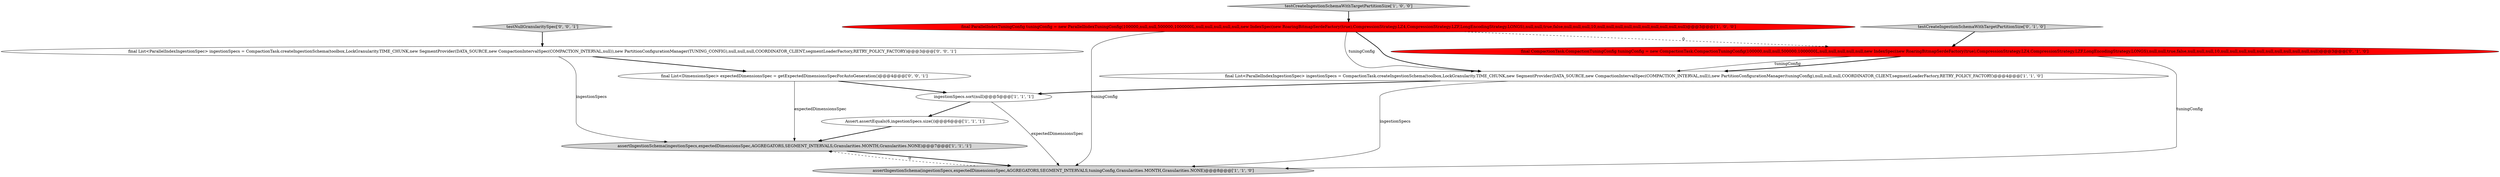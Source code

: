 digraph {
10 [style = filled, label = "final List<ParallelIndexIngestionSpec> ingestionSpecs = CompactionTask.createIngestionSchema(toolbox,LockGranularity.TIME_CHUNK,new SegmentProvider(DATA_SOURCE,new CompactionIntervalSpec(COMPACTION_INTERVAL,null)),new PartitionConfigurationManager(TUNING_CONFIG),null,null,null,COORDINATOR_CLIENT,segmentLoaderFactory,RETRY_POLICY_FACTORY)@@@3@@@['0', '0', '1']", fillcolor = white, shape = ellipse image = "AAA0AAABBB3BBB"];
9 [style = filled, label = "testNullGranularitySpec['0', '0', '1']", fillcolor = lightgray, shape = diamond image = "AAA0AAABBB3BBB"];
8 [style = filled, label = "final CompactionTask.CompactionTuningConfig tuningConfig = new CompactionTask.CompactionTuningConfig(100000,null,null,500000,1000000L,null,null,null,null,null,new IndexSpec(new RoaringBitmapSerdeFactory(true),CompressionStrategy.LZ4,CompressionStrategy.LZF,LongEncodingStrategy.LONGS),null,null,true,false,null,null,null,10,null,null,null,null,null,null,null,null,null,null,null)@@@3@@@['0', '1', '0']", fillcolor = red, shape = ellipse image = "AAA1AAABBB2BBB"];
5 [style = filled, label = "ingestionSpecs.sort(null)@@@5@@@['1', '1', '1']", fillcolor = white, shape = ellipse image = "AAA0AAABBB1BBB"];
0 [style = filled, label = "final ParallelIndexTuningConfig tuningConfig = new ParallelIndexTuningConfig(100000,null,null,500000,1000000L,null,null,null,null,null,new IndexSpec(new RoaringBitmapSerdeFactory(true),CompressionStrategy.LZ4,CompressionStrategy.LZF,LongEncodingStrategy.LONGS),null,null,true,false,null,null,null,10,null,null,null,null,null,null,null,null,null,null)@@@3@@@['1', '0', '0']", fillcolor = red, shape = ellipse image = "AAA1AAABBB1BBB"];
4 [style = filled, label = "assertIngestionSchema(ingestionSpecs,expectedDimensionsSpec,AGGREGATORS,SEGMENT_INTERVALS,Granularities.MONTH,Granularities.NONE)@@@7@@@['1', '1', '1']", fillcolor = lightgray, shape = ellipse image = "AAA0AAABBB1BBB"];
11 [style = filled, label = "final List<DimensionsSpec> expectedDimensionsSpec = getExpectedDimensionsSpecForAutoGeneration()@@@4@@@['0', '0', '1']", fillcolor = white, shape = ellipse image = "AAA0AAABBB3BBB"];
3 [style = filled, label = "testCreateIngestionSchemaWithTargetPartitionSize['1', '0', '0']", fillcolor = lightgray, shape = diamond image = "AAA0AAABBB1BBB"];
6 [style = filled, label = "Assert.assertEquals(6,ingestionSpecs.size())@@@6@@@['1', '1', '1']", fillcolor = white, shape = ellipse image = "AAA0AAABBB1BBB"];
7 [style = filled, label = "testCreateIngestionSchemaWithTargetPartitionSize['0', '1', '0']", fillcolor = lightgray, shape = diamond image = "AAA0AAABBB2BBB"];
2 [style = filled, label = "assertIngestionSchema(ingestionSpecs,expectedDimensionsSpec,AGGREGATORS,SEGMENT_INTERVALS,tuningConfig,Granularities.MONTH,Granularities.NONE)@@@8@@@['1', '1', '0']", fillcolor = lightgray, shape = ellipse image = "AAA0AAABBB1BBB"];
1 [style = filled, label = "final List<ParallelIndexIngestionSpec> ingestionSpecs = CompactionTask.createIngestionSchema(toolbox,LockGranularity.TIME_CHUNK,new SegmentProvider(DATA_SOURCE,new CompactionIntervalSpec(COMPACTION_INTERVAL,null)),new PartitionConfigurationManager(tuningConfig),null,null,null,COORDINATOR_CLIENT,segmentLoaderFactory,RETRY_POLICY_FACTORY)@@@4@@@['1', '1', '0']", fillcolor = white, shape = ellipse image = "AAA0AAABBB1BBB"];
1->5 [style = bold, label=""];
10->4 [style = solid, label="ingestionSpecs"];
5->2 [style = solid, label="expectedDimensionsSpec"];
8->2 [style = solid, label="tuningConfig"];
4->2 [style = bold, label=""];
9->10 [style = bold, label=""];
7->8 [style = bold, label=""];
1->2 [style = solid, label="ingestionSpecs"];
3->0 [style = bold, label=""];
8->1 [style = solid, label="tuningConfig"];
8->1 [style = bold, label=""];
6->4 [style = bold, label=""];
11->5 [style = bold, label=""];
11->4 [style = solid, label="expectedDimensionsSpec"];
5->6 [style = bold, label=""];
0->2 [style = solid, label="tuningConfig"];
0->1 [style = bold, label=""];
0->8 [style = dashed, label="0"];
0->1 [style = solid, label="tuningConfig"];
2->4 [style = dashed, label="0"];
10->11 [style = bold, label=""];
}
